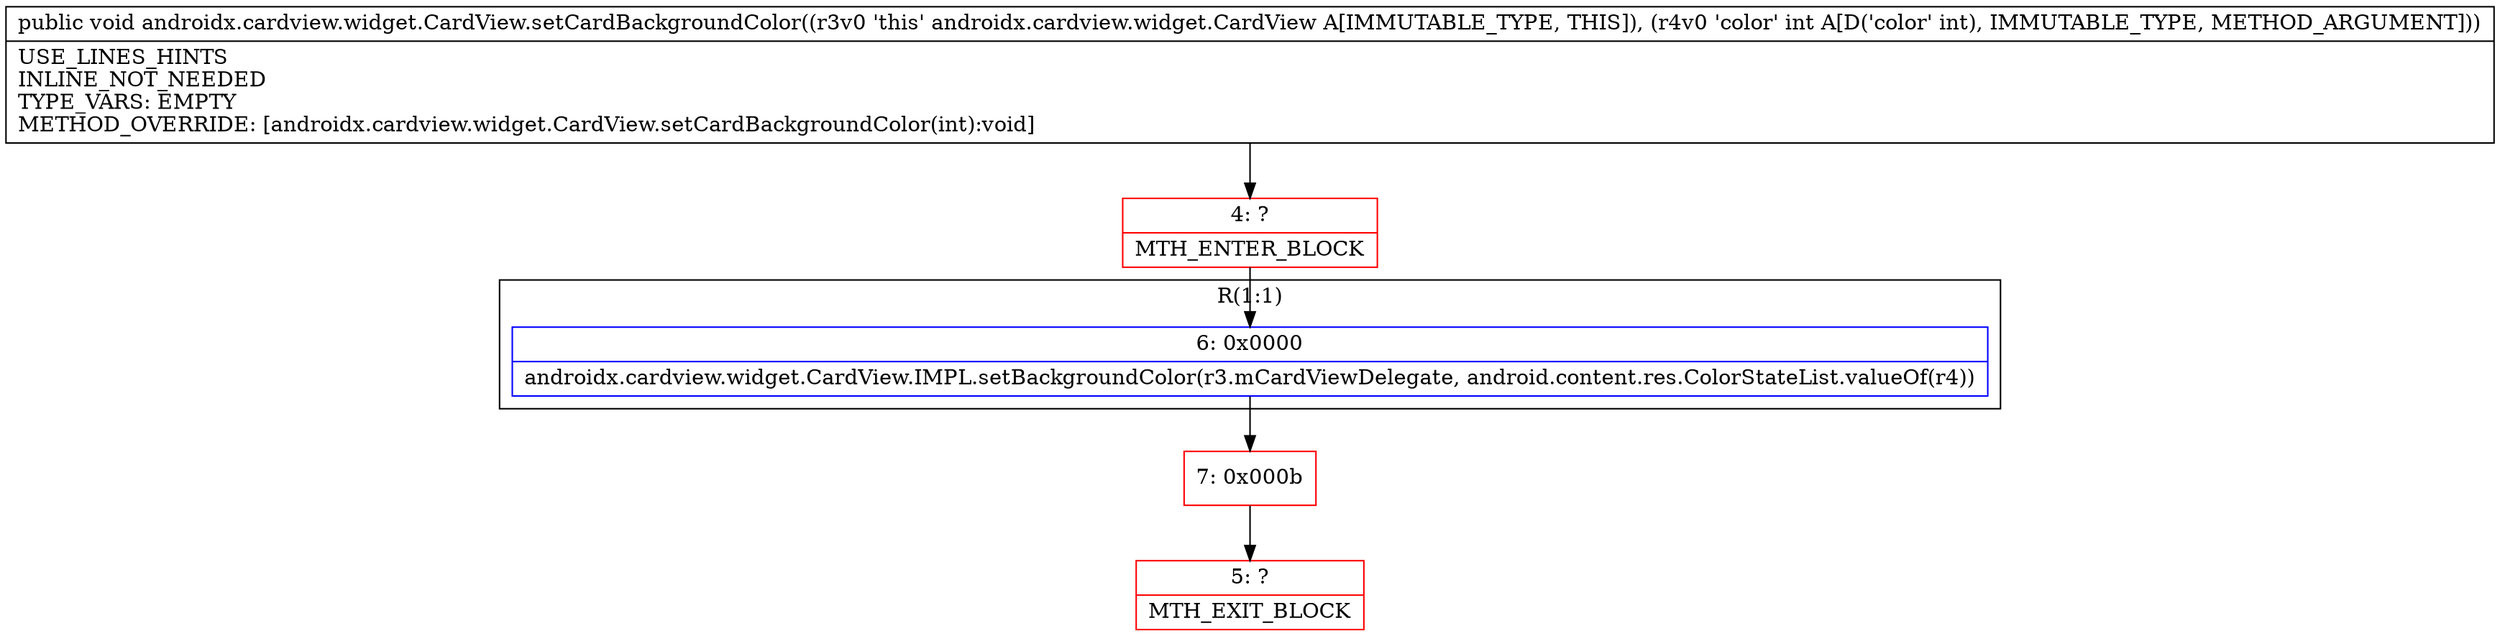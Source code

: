 digraph "CFG forandroidx.cardview.widget.CardView.setCardBackgroundColor(I)V" {
subgraph cluster_Region_132447215 {
label = "R(1:1)";
node [shape=record,color=blue];
Node_6 [shape=record,label="{6\:\ 0x0000|androidx.cardview.widget.CardView.IMPL.setBackgroundColor(r3.mCardViewDelegate, android.content.res.ColorStateList.valueOf(r4))\l}"];
}
Node_4 [shape=record,color=red,label="{4\:\ ?|MTH_ENTER_BLOCK\l}"];
Node_7 [shape=record,color=red,label="{7\:\ 0x000b}"];
Node_5 [shape=record,color=red,label="{5\:\ ?|MTH_EXIT_BLOCK\l}"];
MethodNode[shape=record,label="{public void androidx.cardview.widget.CardView.setCardBackgroundColor((r3v0 'this' androidx.cardview.widget.CardView A[IMMUTABLE_TYPE, THIS]), (r4v0 'color' int A[D('color' int), IMMUTABLE_TYPE, METHOD_ARGUMENT]))  | USE_LINES_HINTS\lINLINE_NOT_NEEDED\lTYPE_VARS: EMPTY\lMETHOD_OVERRIDE: [androidx.cardview.widget.CardView.setCardBackgroundColor(int):void]\l}"];
MethodNode -> Node_4;Node_6 -> Node_7;
Node_4 -> Node_6;
Node_7 -> Node_5;
}

